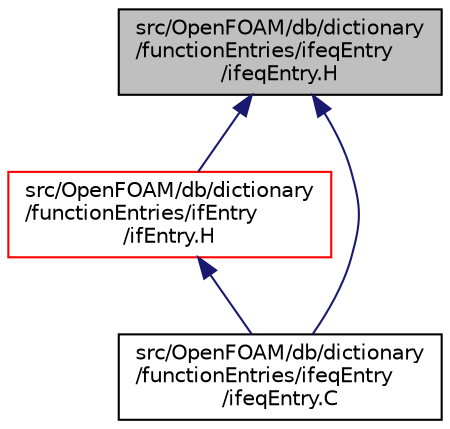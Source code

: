 digraph "src/OpenFOAM/db/dictionary/functionEntries/ifeqEntry/ifeqEntry.H"
{
  bgcolor="transparent";
  edge [fontname="Helvetica",fontsize="10",labelfontname="Helvetica",labelfontsize="10"];
  node [fontname="Helvetica",fontsize="10",shape=record];
  Node1 [label="src/OpenFOAM/db/dictionary\l/functionEntries/ifeqEntry\l/ifeqEntry.H",height=0.2,width=0.4,color="black", fillcolor="grey75", style="filled" fontcolor="black"];
  Node1 -> Node2 [dir="back",color="midnightblue",fontsize="10",style="solid",fontname="Helvetica"];
  Node2 [label="src/OpenFOAM/db/dictionary\l/functionEntries/ifEntry\l/ifEntry.H",height=0.2,width=0.4,color="red",URL="$ifEntry_8H.html"];
  Node2 -> Node3 [dir="back",color="midnightblue",fontsize="10",style="solid",fontname="Helvetica"];
  Node3 [label="src/OpenFOAM/db/dictionary\l/functionEntries/ifeqEntry\l/ifeqEntry.C",height=0.2,width=0.4,color="black",URL="$ifeqEntry_8C.html"];
  Node1 -> Node3 [dir="back",color="midnightblue",fontsize="10",style="solid",fontname="Helvetica"];
}
